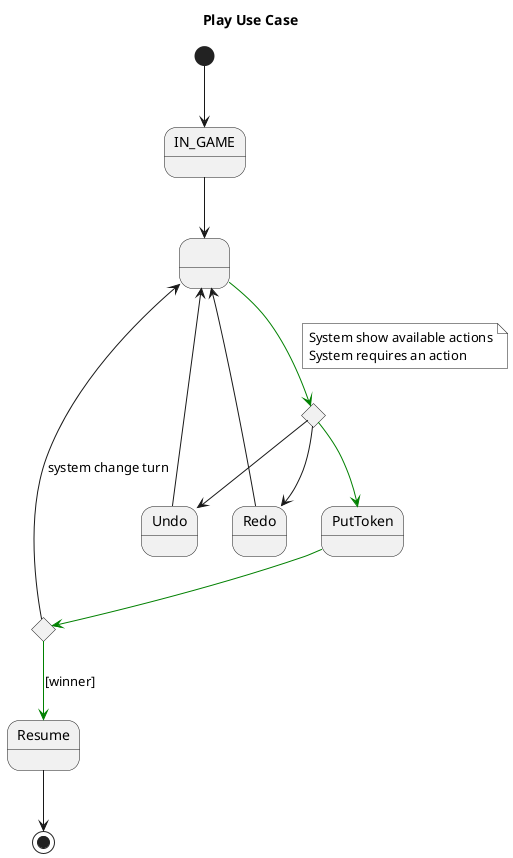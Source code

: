 @startuml
title Play Use Case
state IN_GAME
state " " as INITIAL
state " " as playerChoice <<choice>>
state is_winner <<choice>>
state PutToken

[*] -down-> IN_GAME
IN_GAME --> INITIAL
INITIAL -[#green]-> playerChoice
note on link #white
	System show available actions
	System requires an action
end note
playerChoice -[#green]-> PutToken
PutToken -[#green]-> is_winner
is_winner -[#green]-> Resume : [winner]

playerChoice --> Undo
playerChoice --> Redo
Undo --> INITIAL
Redo --> INITIAL

is_winner --> INITIAL : system change turn
Resume --> [*]

@enduml